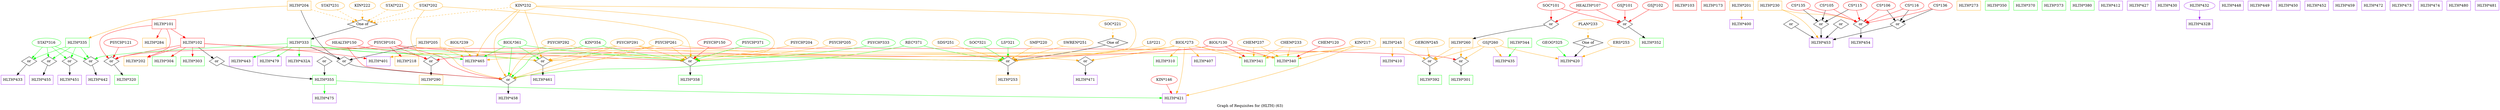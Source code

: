strict digraph "" {
	graph [bb="0,0,9111,419",
		label="Graph of Requisites for (HLTH) (63)",
		lheight=0.21,
		lp="4555.5,11.5",
		lwidth=3.56
	];
	node [label="\N"];
	"HLTH*101"	[color=red,
		height=0.5,
		pos="242,329",
		shape=box,
		width=1.2778];
	"HLTH*102"	[color=red,
		height=0.5,
		pos="279,257",
		shape=box,
		width=1.2778];
	"HLTH*101" -> "HLTH*102"	[color=red,
		pos="e,269.96,275.1 251.15,310.7 255.4,302.64 260.56,292.89 265.27,283.98"];
	"HLTH*202"	[color=orange,
		height=0.5,
		pos="139,185",
		shape=box,
		width=1.2778];
	"HLTH*101" -> "HLTH*202"	[color=red,
		pos="e,155.42,203.06 232.27,310.72 221.68,292.38 203.86,262.8 186,239 178.77,229.36 170.19,219.33 162.35,210.63"];
	"HLTH*284"	[color=orange,
		height=0.5,
		pos="389,257",
		shape=box,
		width=1.2778];
	"HLTH*101" -> "HLTH*284"	[color=red,
		pos="e,353.16,275.07 277.96,310.88 297.88,301.39 322.82,289.51 344.02,279.42"];
	or432	[height=0.5,
		label=or,
		pos="46,185",
		shape=diamond,
		width=0.81703];
	"HLTH*101" -> or432	[color=red,
		pos="e,39.345,199.03 195.83,322.67 141.26,315.31 55.402,300.03 36,275 21.397,256.16 27.866,227.98 35.409,208.39"];
	"HLTH*102" -> "HLTH*202"	[color=red,
		pos="e,173.38,203.19 244.75,238.88 225.94,229.47 202.42,217.71 182.33,207.67"];
	"HLTH*102" -> or432	[color=red,
		pos="e,61.676,193.67 232.67,245.56 192.77,236.06 133.89,220.82 84,203 79.789,201.5 75.393,199.73 71.149,197.91"];
	or431	[height=0.5,
		label=or,
		pos="5197,185",
		shape=diamond,
		width=0.81703];
	"HLTH*102" -> or431	[color=red,
		pos="e,5180,192.68 325.29,240.65 328.21,240 331.14,239.44 334,239 861.94,157.25 4614.1,284.75 5142,203 5151.5,201.53 5161.6,198.78 5170.5,\
195.91"];
	"HLTH*303"	[color=green,
		height=0.5,
		pos="359,185",
		shape=box,
		width=1.2778];
	"HLTH*102" -> "HLTH*303"	[color=red,
		pos="e,339.45,203.1 298.78,238.7 308.75,229.97 321.01,219.24 331.86,209.75"];
	"HLTH*304"	[color=green,
		height=0.5,
		pos="249,185",
		shape=box,
		width=1.2778];
	"HLTH*102" -> "HLTH*304"	[color=red,
		pos="e,256.33,203.1 271.58,238.7 268.21,230.81 264.13,221.3 260.38,212.55"];
	"orHLTH*3550"	[height=0.5,
		label=or,
		pos="452,185",
		shape=diamond,
		width=0.81703];
	"HLTH*102" -> "orHLTH*3550"	[pos="e,435.8,193.45 323.9,238.97 350.27,228.83 384.17,215.52 414,203 418.05,201.3 422.32,199.45 426.47,197.62"];
	"HLTH*401"	[color=purple,
		height=0.5,
		pos="1189,185",
		shape=box,
		width=1.2778];
	"HLTH*102" -> "HLTH*401"	[color=red,
		pos="e,1143,201.15 325,240.85 328.03,240.14 331.05,239.51 334,239 681.39,178.52 781.51,262.46 1133.1,202.86"];
	"HLTH*320"	[color=green,
		height=0.5,
		pos="46,113",
		shape=box,
		width=1.2778];
	or432 -> "HLTH*320"	[pos="e,46,131.1 46,166.7 46,158.98 46,149.71 46,141.11"];
	"HLTH*301"	[color=green,
		height=0.5,
		pos="5197,113",
		shape=box,
		width=1.2778];
	or431 -> "HLTH*301"	[pos="e,5197,131.1 5197,166.7 5197,158.98 5197,149.71 5197,141.11"];
	"HLTH*355"	[color=green,
		height=0.5,
		pos="638,113",
		shape=box,
		width=1.2778];
	"orHLTH*3550" -> "HLTH*355"	[pos="e,591.99,129.46 467.78,176.61 474.57,173.52 482.62,169.97 490,167 520.24,154.84 554.47,142.49 582.39,132.78"];
	"HLTH*421"	[color=purple,
		height=0.5,
		pos="4395,41",
		shape=box,
		width=1.2778];
	"HLTH*355" -> "HLTH*421"	[color=green,
		pos="e,4348.8,42.31 684.12,97.453 688.44,96.472 692.78,95.626 697,95 884.96,67.085 3888.3,45.471 4338.7,42.38"];
	"HLTH*475"	[color=purple,
		height=0.5,
		pos="638,41",
		shape=box,
		width=1.2778];
	"HLTH*355" -> "HLTH*475"	[color=green,
		pos="e,638,59.104 638,94.697 638,86.983 638,77.712 638,69.112"];
	"HLTH*103"	[color=red,
		height=0.5,
		pos="5957,401",
		shape=box,
		width=1.2778];
	"HLTH*173"	[color=red,
		height=0.5,
		pos="6067,401",
		shape=box,
		width=1.2778];
	"HLTH*201"	[color=orange,
		height=0.5,
		pos="6177,401",
		shape=box,
		width=1.2778];
	"HLTH*400"	[color=purple,
		height=0.5,
		pos="6177,329",
		shape=box,
		width=1.2778];
	"HLTH*201" -> "HLTH*400"	[color=orange,
		pos="e,6177,347.1 6177,382.7 6177,374.98 6177,365.71 6177,357.11"];
	"HLTH*204"	[color=orange,
		height=0.5,
		pos="897,401",
		shape=box,
		width=1.2778];
	of249	[height=0.5,
		label="One of",
		pos="1147,329",
		shape=diamond,
		width=1.6085];
	"HLTH*204" -> of249	[color=orange,
		pos="e,1117.2,337.76 943.18,385.6 946.16,384.71 949.12,383.84 952,383 1005.6,367.43 1067.9,350.74 1107.4,340.33",
		style=dashed];
	"HLTH*335"	[color=green,
		height=0.5,
		pos="2990,257",
		shape=box,
		width=1.2778];
	"HLTH*204" -> "HLTH*335"	[color=orange,
		pos="e,2943.9,267.95 922.9,382.88 957.17,361.33 1020.2,325.39 1080,311 1276.3,263.74 2696.1,295.22 2897,275 2909,273.79 2921.8,271.88 \
2933.9,269.76"];
	"orHLTH*4580"	[height=0.5,
		label=or,
		pos="866,185",
		shape=diamond,
		width=0.81703];
	"HLTH*204" -> "orHLTH*4580"	[pos="e,869.12,201.27 895.05,382.56 891.68,352.97 884.3,291.05 876,239 874.55,229.93 872.75,220.03 871.07,211.26"];
	"HLTH*333"	[color=green,
		height=0.5,
		pos="1079,257",
		shape=box,
		width=1.2778];
	of249 -> "HLTH*333"	[pos="e,1095.6,275.08 1134.2,314.83 1125.3,305.69 1113.2,293.25 1102.6,282.33"];
	or437	[height=0.5,
		label=or,
		pos="2897,185",
		shape=diamond,
		width=0.81703];
	"HLTH*335" -> or437	[color=green,
		pos="e,2909.5,195.38 2967,238.7 2952,227.36 2932.4,212.67 2917.8,201.68"];
	or436	[height=0.5,
		label=or,
		pos="2990,185",
		shape=diamond,
		width=0.81703];
	"HLTH*335" -> or436	[color=green,
		pos="e,2990,203.1 2990,238.7 2990,230.98 2990,221.71 2990,213.11"];
	or438	[height=0.5,
		label=or,
		pos="3083,185",
		shape=diamond,
		width=0.81703];
	"HLTH*335" -> or438	[color=green,
		pos="e,3070.5,195.38 3013,238.7 3028,227.36 3047.6,212.67 3062.2,201.68"];
	or440	[height=0.5,
		label=or,
		pos="3160,185",
		shape=diamond,
		width=0.81703];
	"HLTH*335" -> or440	[color=green,
		pos="e,3143.7,193.21 3032.9,238.98 3058.5,228.72 3091.7,215.31 3121,203 3125.3,201.18 3129.9,199.22 3134.4,197.29"];
	or441	[height=0.5,
		label=or,
		pos="1559,113",
		shape=diamond,
		width=0.81703];
	"orHLTH*4580" -> or441	[pos="e,1532.5,114.95 880.74,176 887.61,172.64 896.02,169.04 904,167 1022.5,136.64 1402.4,119.95 1522.3,115.33"];
	"HLTH*333" -> "orHLTH*4580"	[pos="e,881.71,193.58 1032.8,241.69 1029.8,240.78 1026.9,239.87 1024,239 970.73,222.78 956.19,222.41 904,203 899.81,201.44 895.42,199.64 \
891.18,197.81"];
	"HLTH*333" -> or437	[color=green,
		pos="e,2870.4,186.7 1125.3,240.73 1128.2,240.06 1131.1,239.48 1134,239 1178.1,231.66 2610.3,193.57 2860,186.97"];
	or442	[height=0.5,
		label=or,
		pos="1692,185",
		shape=diamond,
		width=0.81703];
	"HLTH*333" -> or442	[color=green,
		pos="e,1667.5,188.02 1125,241.02 1128.1,240.27 1131.1,239.59 1134,239 1185.2,228.76 1543.4,198.38 1657.3,188.88"];
	"HLTH*465"	[color=purple,
		height=0.5,
		pos="1409,185",
		shape=box,
		width=1.2778];
	"HLTH*333" -> "HLTH*465"	[color=green,
		pos="e,1362.9,200.75 1125.1,241.25 1128.1,240.45 1131.1,239.69 1134,239 1227.3,217.05 1255.7,225.11 1353,203.06"];
	or428	[height=0.5,
		label=or,
		pos="3506,185",
		shape=diamond,
		width=0.81703];
	"HLTH*333" -> or428	[color=green,
		pos="e,3480.9,187.71 1125.3,240.68 1128.2,240.03 1131.1,239.46 1134,239 1360.5,202.77 2968.8,211.32 3198,203 3296.8,199.41 3413.3,192.16 \
3470.5,188.39"];
	"HLTH*432A"	[color=purple,
		height=0.5,
		pos="964,185",
		shape=box,
		width=1.4028];
	"HLTH*333" -> "HLTH*432A"	[color=green,
		pos="e,992.24,203.19 1050.9,238.88 1035.8,229.72 1017.1,218.34 1000.9,208.48"];
	"HLTH*443"	[color=purple,
		height=0.5,
		pos="1079,185",
		shape=box,
		width=1.2778];
	"HLTH*333" -> "HLTH*443"	[color=green,
		pos="e,1079,203.1 1079,238.7 1079,230.98 1079,221.71 1079,213.11"];
	"HLTH*479"	[color=purple,
		height=0.5,
		pos="1299,185",
		shape=box,
		width=1.2778];
	"HLTH*333" -> "HLTH*479"	[color=green,
		pos="e,1252.9,200.65 1125.1,241.33 1159.4,230.41 1206.5,215.45 1242.9,203.83"];
	"HLTH*442"	[color=purple,
		height=0.5,
		pos="2872,113",
		shape=box,
		width=1.2778];
	or437 -> "HLTH*442"	[pos="e,2878.1,131.11 2891.9,169.83 2888.9,161.45 2885.1,150.54 2881.5,140.6"];
	"HLTH*433"	[color=purple,
		height=0.5,
		pos="2982,113",
		shape=box,
		width=1.2778];
	or436 -> "HLTH*433"	[pos="e,2984,131.12 2988.1,167.76 2987.2,159.87 2986.1,150.16 2985.1,141.18"];
	"HLTH*451"	[color=purple,
		height=0.5,
		pos="3092,113",
		shape=box,
		width=1.2778];
	or438 -> "HLTH*451"	[pos="e,3089.8,131.29 3085,168.12 3086.1,160.23 3087.3,150.48 3088.5,141.43"];
	"HLTH*455"	[color=purple,
		height=0.5,
		pos="3202,113",
		shape=box,
		width=1.2778];
	or440 -> "HLTH*455"	[pos="e,3191.7,131.14 3167.5,171.49 3172.8,162.7 3180,150.63 3186.5,139.82"];
	"HLTH*458"	[color=purple,
		height=0.5,
		pos="1559,41",
		shape=box,
		width=1.2778];
	or441 -> "HLTH*458"	[pos="e,1559,59.104 1559,94.697 1559,86.983 1559,77.712 1559,69.112"];
	"HLTH*205"	[color=orange,
		height=0.5,
		pos="969,257",
		shape=box,
		width=1.2778];
	"HLTH*205" -> "orHLTH*4580"	[pos="e,879.3,195.04 943.8,238.88 926.62,227.2 904.09,211.89 887.7,200.75"];
	"HLTH*205" -> or442	[color=orange,
		pos="e,1667.3,187.89 1015,240.97 1018,240.23 1021.1,239.56 1024,239 1039.7,235.99 1521.9,199 1657.1,188.66"];
	"HLTH*205" -> "HLTH*465"	[color=orange,
		pos="e,1363,200.93 1015,241.07 1018.1,240.31 1021.1,239.61 1024,239 1165.2,209.75 1207.6,231.88 1352.8,203"];
	"HLTH*461"	[color=purple,
		height=0.5,
		pos="1692,113",
		shape=box,
		width=1.2778];
	or442 -> "HLTH*461"	[pos="e,1692,131.1 1692,166.7 1692,158.98 1692,149.71 1692,141.11"];
	"HLTH*218"	[color=orange,
		height=0.5,
		pos="545,185",
		shape=box,
		width=1.2778];
	"PSYCH*101"	[color=red,
		height=0.5,
		pos="638,257",
		width=1.8234];
	"PSYCH*101" -> or432	[color=red,
		pos="e,60.751,193.95 576.3,250.64 436.84,238.44 107.52,209.21 84,203 79.394,201.78 74.642,200.07 70.123,198.19"];
	"PSYCH*101" -> or441	[color=red,
		pos="e,1531.8,114.45 649.79,239.29 666.71,215.85 697.64,175.17 714,167 786.87,130.59 1367.2,117.5 1521.4,114.64"];
	"PSYCH*101" -> "HLTH*218"	[color=red,
		pos="e,567.75,203.12 616.43,239.76 604.34,230.67 589.07,219.17 575.75,209.14"];
	or430	[height=0.5,
		label=or,
		pos="752,185",
		shape=diamond,
		width=0.81703];
	"PSYCH*101" -> or430	[color=red,
		pos="e,737.95,194.63 663.58,240.29 683.33,228.17 710.39,211.55 729.35,199.91"];
	or434	[height=0.5,
		label=or,
		pos="2187,185",
		shape=diamond,
		width=0.81703];
	"PSYCH*101" -> or434	[color=red,
		pos="e,2160.7,186.99 683.94,244.02 693.17,242.02 702.85,240.2 712,239 1160.9,180.05 1277.6,219.41 1730,203 1886.5,197.32 2073.1,190.3 \
2150.5,187.38"];
	"HLTH*290"	[color=orange,
		height=0.5,
		pos="752,113",
		shape=box,
		width=1.2778];
	or430 -> "HLTH*290"	[pos="e,752,131.1 752,166.7 752,158.98 752,149.71 752,141.11"];
	"HLTH*358"	[color=green,
		height=0.5,
		pos="2187,113",
		shape=box,
		width=1.2778];
	or434 -> "HLTH*358"	[pos="e,2187,131.1 2187,166.7 2187,158.98 2187,149.71 2187,141.11"];
	"HLTH*230"	[color=orange,
		height=0.5,
		pos="6287,401",
		shape=box,
		width=1.2778];
	"HLTH*453"	[color=purple,
		height=0.5,
		pos="6485,257",
		shape=box,
		width=1.2778];
	"HLTH*230" -> "HLTH*453"	[color=orange,
		pos="e,6474,275.12 6333.1,385.63 6357.1,376.79 6386.2,363.89 6409,347 6432.8,329.4 6454.1,303 6468.1,283.53"];
	or439	[height=0.5,
		label=or,
		pos="6639,329",
		shape=diamond,
		width=0.81703];
	"HLTH*230" -> or439	[color=orange,
		pos="e,6623.8,337.78 6333.1,385.17 6336.1,384.38 6339.1,383.65 6342,383 6455,357.82 6488.6,378.42 6600,347 6604.8,345.64 6609.8,343.82 \
6614.5,341.86"];
	"HLTH*454"	[color=purple,
		height=0.5,
		pos="6639,257",
		shape=box,
		width=1.2778];
	or439 -> "HLTH*454"	[pos="e,6639,275.1 6639,310.7 6639,302.98 6639,293.71 6639,285.11"];
	"HLTH*245"	[color=orange,
		height=0.5,
		pos="5087,257",
		shape=box,
		width=1.2778];
	"HLTH*245" -> "HLTH*401"	[color=orange,
		pos="e,1235.3,201.34 5040.7,240.66 5037.8,240.01 5034.9,239.45 5032,239 4619.3,174.66 1704.5,266.42 1245.4,202.82"];
	or435	[height=0.5,
		label=or,
		pos="5318,185",
		shape=diamond,
		width=0.81703];
	"HLTH*245" -> or435	[color=orange,
		pos="e,5299.2,191.6 5133.2,241.69 5136.2,240.78 5139.1,239.87 5142,239 5193.9,223.18 5254.4,205.01 5289.3,194.58"];
	"HLTH*410"	[color=purple,
		height=0.5,
		pos="5087,185",
		shape=box,
		width=1.2778];
	"HLTH*245" -> "HLTH*410"	[color=orange,
		pos="e,5087,203.1 5087,238.7 5087,230.98 5087,221.71 5087,213.11"];
	"HLTH*392"	[color=green,
		height=0.5,
		pos="5318,113",
		shape=box,
		width=1.2778];
	or435 -> "HLTH*392"	[pos="e,5318,131.1 5318,166.7 5318,158.98 5318,149.71 5318,141.11"];
	"HLTH*253"	[color=orange,
		height=0.5,
		pos="3506,113",
		shape=box,
		width=1.2778];
	or428 -> "HLTH*253"	[pos="e,3506,131.1 3506,166.7 3506,158.98 3506,149.71 3506,141.11"];
	of248	[height=0.5,
		label="One of",
		pos="4150,257",
		shape=diamond,
		width=1.6085];
	of248 -> or428	[pos="e,3532.4,186.91 4122,247.71 4110.3,244.55 4096.6,241.18 4084,239 3881.3,203.83 3634.3,191.05 3542.6,187.31"];
	"SOC*221"	[color=orange,
		height=0.5,
		pos="4150,329",
		width=1.4804];
	"SOC*221" -> of248	[color=orange,
		pos="e,4150,275.1 4150,310.7 4150,302.98 4150,293.71 4150,285.11",
		style=dashed];
	"LS*221"	[color=orange,
		height=0.5,
		pos="3391,257",
		width=1.2457];
	"LS*221" -> or428	[color=orange,
		pos="e,3491.9,194.59 3414.5,241.67 3434.6,229.44 3463.3,211.98 3483.2,199.89"];
	"SDS*251"	[color=orange,
		height=0.5,
		pos="3506,257",
		width=1.4624];
	"SDS*251" -> or428	[color=orange,
		pos="e,3506,203.1 3506,238.7 3506,230.98 3506,221.71 3506,213.11"];
	"KIN*232"	[color=orange,
		height=0.5,
		pos="1524,401",
		width=1.4082];
	"KIN*232" -> of249	[color=orange,
		pos="e,1185.5,335.21 1486.1,388.96 1478.2,386.83 1469.8,384.73 1462,383 1368.4,362.34 1257.6,345.42 1195.5,336.6",
		style=dashed];
	"KIN*232" -> or441	[color=orange,
		pos="e,1549.5,125.2 1495.8,385.81 1460.7,366.31 1402.2,327.59 1378,275 1371.3,260.47 1369.1,252.32 1378,239 1401,204.5 1429.2,225.52 \
1464,203 1494.9,183.01 1524.9,152.46 1542.7,132.87"];
	"KIN*232" -> or442	[color=orange,
		pos="e,1666.6,187.5 1521.1,382.75 1516.6,350.64 1512,281.15 1546,239 1572.9,205.63 1622.8,193.27 1656.6,188.69"];
	"KIN*232" -> "HLTH*465"	[color=orange,
		pos="e,1365.8,203.09 1492.7,386.68 1437.8,362.57 1327.7,310.85 1307,275 1299,261.15 1298.7,252.68 1307,239 1313,229.08 1334.7,217.22 \
1356.5,207.24"];
	"KIN*232" -> or434	[color=orange,
		pos="e,2204.4,192.62 1574.6,399.51 1726.4,396.85 2173.2,380.1 2262,275 2272.3,262.78 2269.4,253.21 2262,239 2251.9,219.41 2230.8,205.51 \
2213.5,196.88"];
	"KIN*232" -> or428	[color=orange,
		pos="e,3483.9,189.62 1574.6,398.47 1847.3,389.95 3137.3,346.12 3299,275 3320.3,265.63 3316.9,250.78 3337,239 3380.7,213.31 3438.3,198.72 \
3473.7,191.6"];
	"PSYCH*291"	[color=orange,
		height=0.5,
		pos="1889,257",
		width=1.8234];
	"PSYCH*291" -> or441	[color=orange,
		pos="e,1579.2,118.8 1864.5,240.14 1834,220.88 1779.7,188.34 1730,167 1682.2,146.5 1623.9,130.17 1589.2,121.31"];
	"PSYCH*291" -> or442	[color=orange,
		pos="e,1709.7,192.29 1850.5,242.34 1812,228.64 1753.6,207.88 1719.5,195.76"];
	"PSYCH*291" -> or434	[color=orange,
		pos="e,2166.9,190.73 1937.2,244.68 1999.3,230.09 2105.4,205.17 2157,193.04"];
	"PSYCH*291" -> or428	[color=orange,
		pos="e,3480.9,187.61 1934.9,243.98 1944.2,241.98 1953.8,240.17 1963,239 2235.3,204.09 2923.7,214.57 3198,203 3296.8,198.84 3413.3,191.84 \
3470.5,188.26"];
	"REC*371"	[color=green,
		height=0.5,
		pos="3237,257",
		width=1.4804];
	"REC*371" -> or441	[color=green,
		pos="e,1578.4,119.31 3234.9,238.76 3231.4,217.78 3222.1,183.15 3198,167 3125.9,118.71 1723.1,141.28 1637,131 1620.7,129.06 1602.8,125.28 \
1588.3,121.78"];
	"REC*371" -> or428	[color=green,
		pos="e,3486.5,191.08 3277.9,245.37 3332.6,231.12 3428.5,206.16 3476.7,193.63"];
	"SOC*321"	[color=green,
		height=0.5,
		pos="3630,257",
		width=1.4804];
	"SOC*321" -> or428	[color=green,
		pos="e,3520.6,194.26 3603.7,241.15 3581.8,228.77 3550.8,211.26 3529.6,199.32"];
	"LS*321"	[color=green,
		height=0.5,
		pos="3746,257",
		width=1.2457];
	"LS*321" -> or428	[color=green,
		pos="e,3525.3,191.32 3712.1,245.16 3705.4,243.08 3698.5,240.95 3692,239 3636.8,222.46 3572.1,204.28 3535.3,194.09"];
	"SMF*220"	[color=orange,
		height=0.5,
		pos="3863,257",
		width=1.5165];
	"SMF*220" -> or428	[color=orange,
		pos="e,3528.3,189.35 3823.1,244.69 3815.5,242.68 3807.5,240.69 3800,239 3705.6,217.79 3592.6,199.35 3538.3,190.9"];
	"SWREN*251"	[color=orange,
		height=0.5,
		pos="4005,257",
		width=1.9318];
	"SWREN*251" -> or428	[color=orange,
		pos="e,3530.3,188.29 3954.8,244.36 3945.6,242.43 3936,240.55 3927,239 3784.4,214.53 3612.8,196.41 3540.6,189.3"];
	"HLTH*260"	[color=orange,
		height=0.5,
		pos="5197,257",
		shape=box,
		width=1.2778];
	"HLTH*260" -> or431	[color=orange,
		pos="e,5197,203.1 5197,238.7 5197,230.98 5197,221.71 5197,213.11"];
	"HLTH*260" -> or435	[color=orange,
		pos="e,5303.7,194.28 5226.6,238.88 5247.6,226.7 5275.5,210.58 5294.9,199.36"];
	or429	[height=0.5,
		label=or,
		pos="5460,329",
		shape=diamond,
		width=0.81703];
	or429 -> "HLTH*260"	[pos="e,5243.2,272.45 5439.8,323.22 5404.2,314.69 5327.5,296 5253.2,275.26"];
	"HEALTH*107"	[color=red,
		height=0.5,
		pos="5460,401",
		width=2.022];
	"HEALTH*107" -> or429	[color=red,
		pos="e,5460,347.1 5460,382.7 5460,374.98 5460,365.71 5460,357.11"];
	or433	[height=0.5,
		label=or,
		pos="5725,329",
		shape=diamond,
		width=0.81703];
	"HEALTH*107" -> or433	[color=red,
		pos="e,5705.7,335.14 5507.9,387.39 5548.7,376.67 5608.7,360.85 5661,347 5672.4,343.99 5684.9,340.67 5695.8,337.77"];
	"HLTH*352"	[color=green,
		height=0.5,
		pos="6090,257",
		shape=box,
		width=1.2778];
	or433 -> "HLTH*352"	[pos="e,6043.9,272.73 5748.2,325.09 5798.5,318.55 5921.8,301.33 6034.1,275.05"];
	"SOC*101"	[color=red,
		height=0.5,
		pos="5604,401",
		width=1.4804];
	"SOC*101" -> or429	[color=red,
		pos="e,5475.7,337.65 5574.9,385.83 5548.5,373 5509.9,354.28 5484.9,342.12"];
	"SOC*101" -> or433	[color=red,
		pos="e,5710.7,338.26 5629.7,385.15 5651.1,372.77 5681.3,355.26 5702,343.32"];
	"HLTH*273"	[color=orange,
		height=0.5,
		pos="7057,401",
		shape=box,
		width=1.2778];
	"HEALTH*150"	[color=red,
		height=0.5,
		pos="794,257",
		width=2.022];
	"HEALTH*150" -> or441	[color=red,
		pos="e,1531.5,114.27 795.25,238.66 797.75,217.91 805.3,183.87 828,167 883.93,125.44 1379.3,116.2 1521.2,114.4"];
	"HEALTH*150" -> or430	[color=red,
		pos="e,759.57,198.62 783.83,239.05 778.11,229.51 770.9,217.51 764.8,207.33"];
	"BIOL*130"	[color=red,
		height=0.5,
		pos="4412,257",
		width=1.5526];
	"BIOL*130" -> or430	[color=red,
		pos="e,771.18,191.46 4372.8,244.09 4364.4,242 4355.4,240.13 4347,239 3959.4,187.14 1216.4,247.92 828,203 812.37,201.19 795.25,197.52 \
781.23,194.04"];
	"HLTH*340"	[color=green,
		height=0.5,
		pos="4677,185",
		shape=box,
		width=1.2778];
	"BIOL*130" -> "HLTH*340"	[color=red,
		pos="e,4630.6,198.24 4453.7,244.99 4498.8,233.07 4570.9,214.02 4620.9,200.81"];
	"HLTH*341"	[color=green,
		height=0.5,
		pos="4550,185",
		shape=box,
		width=1.2778];
	"BIOL*130" -> "HLTH*341"	[color=red,
		pos="e,4516.3,203.08 4440.6,241.5 4459.9,231.72 4485.6,218.65 4507.3,207.65"];
	"GSJ*260"	[color=orange,
		height=0.5,
		pos="5467,257",
		width=1.3902];
	"GSJ*260" -> or431	[color=orange,
		pos="e,5217.1,190.81 5429.6,245.01 5422.4,242.97 5415,240.89 5408,239 5343.8,221.68 5268,203.1 5227,193.2"];
	"GSJ*260" -> or435	[color=orange,
		pos="e,5333.7,193.39 5437.9,242.34 5410.3,229.35 5369.2,210.04 5343,197.73"];
	"HLTH*420"	[color=purple,
		height=0.5,
		pos="5657,185",
		shape=box,
		width=1.2778];
	"GSJ*260" -> "HLTH*420"	[color=orange,
		pos="e,5610.8,203.01 5501,243.49 5528.9,233.21 5568.9,218.46 5601.4,206.47"];
	"HLTH*435"	[color=purple,
		height=0.5,
		pos="5905,185",
		shape=box,
		width=1.2778];
	"GSJ*260" -> "HLTH*435"	[color=orange,
		pos="e,5858.8,190.33 5503.6,244.58 5511,242.53 5518.7,240.55 5526,239 5639.4,214.86 5774.4,199 5848.8,191.35"];
	"HLTH*310"	[color=green,
		height=0.5,
		pos="4282,185",
		shape=box,
		width=1.2778];
	"BIOL*273"	[color=orange,
		height=0.5,
		pos="4282,257",
		width=1.5526];
	"BIOL*273" -> or442	[color=orange,
		pos="e,1718,187.15 4242.8,244.14 4234.3,242.04 4225.4,240.16 4217,239 3989.3,207.7 2378.7,209.27 2149,203 1992.3,198.72 1805.4,190.93 \
1728.2,187.59"];
	"BIOL*273" -> "HLTH*465"	[color=orange,
		pos="e,1455,189.95 4242.8,244.11 4234.3,242.02 4225.4,240.15 4217,239 3934.8,200.69 1938.6,214.86 1654,203 1589.2,200.3 1514.8,194.8 \
1465.2,190.79"];
	"BIOL*273" -> "HLTH*340"	[color=orange,
		pos="e,4630.7,197.61 4322.7,244.56 4330.7,242.54 4339.1,240.58 4347,239 4460.5,216.31 4491.2,224.33 4605,203 4610.1,202.05 4615.3,200.98 \
4620.6,199.85"];
	"BIOL*273" -> "HLTH*341"	[color=orange,
		pos="e,4503.6,198.1 4324,245.02 4331.6,243.02 4339.6,240.95 4347,239 4396.6,226.03 4453.1,211.28 4493.9,200.64"];
	"BIOL*273" -> "HLTH*310"	[color=orange,
		pos="e,4282,203.1 4282,238.7 4282,230.98 4282,221.71 4282,213.11"];
	"HLTH*407"	[color=purple,
		height=0.5,
		pos="4172,185",
		shape=box,
		width=1.2778];
	"BIOL*273" -> "HLTH*407"	[color=orange,
		pos="e,4198.8,203.04 4257.9,240.64 4243.1,231.27 4224,219.12 4207.6,208.65"];
	"BIOL*273" -> "HLTH*421"	[color=orange,
		pos="e,4388.4,59.149 4302.6,240.21 4314.1,230.53 4327.8,217.28 4337,203 4364.5,160.19 4357.6,142.81 4375,95 4378.1,86.366 4381.7,76.975 \
4384.9,68.528"];
	or443	[height=0.5,
		label=or,
		pos="3847,185",
		shape=diamond,
		width=0.81703];
	"BIOL*273" -> or443	[color=orange,
		pos="e,3871,188.48 4241.2,244.59 4233.2,242.56 4224.9,240.59 4217,239 4094.4,214.27 3946.6,196.73 3881.1,189.58"];
	"HLTH*471"	[color=purple,
		height=0.5,
		pos="3847,113",
		shape=box,
		width=1.2778];
	or443 -> "HLTH*471"	[pos="e,3847,131.1 3847,166.7 3847,158.98 3847,149.71 3847,141.11"];
	"PSYCH*121"	[color=red,
		height=0.5,
		pos="111,257",
		width=1.8234];
	"PSYCH*121" -> or432	[color=red,
		pos="e,56.23,197.02 95.596,239.41 85.808,228.87 73.128,215.21 63.04,204.35"];
	"KIN*222"	[color=orange,
		height=0.5,
		pos="1272,401",
		width=1.4082];
	"KIN*222" -> of249	[color=orange,
		pos="e,1166.7,341.04 1246.1,385.5 1225.5,373.98 1196.8,357.91 1175.6,346.02",
		style=dashed];
	"STAT*202"	[color=orange,
		height=0.5,
		pos="1397,401",
		width=1.5526];
	"STAT*202" -> of249	[color=orange,
		pos="e,1176,338.12 1356.3,388.6 1309.1,375.39 1231.9,353.78 1185.7,340.82",
		style=dashed];
	"STAT*202" -> or441	[color=orange,
		pos="e,1549.5,125.2 1388.2,382.79 1373.5,351.35 1348.2,283.75 1378,239 1401,204.5 1429.2,225.52 1464,203 1494.9,183.01 1524.9,152.46 \
1542.7,132.87"];
	"STAT*202" -> or434	[color=orange,
		pos="e,2214.9,185.9 1437.5,388.52 1446.2,386.4 1455.4,384.41 1464,383 1621.6,357.27 2788.4,392.07 2897,275 2907.9,263.27 2907.9,250.73 \
2897,239 2851.1,189.5 2366.1,185.89 2225.2,185.89"];
	"STAT*221"	[color=orange,
		height=0.5,
		pos="1017,401",
		width=1.5526];
	"STAT*221" -> of249	[color=orange,
		pos="e,1126.7,340.93 1044.6,385.15 1066.1,373.57 1095.9,357.51 1117.8,345.7",
		style=dashed];
	"STAT*231"	[color=orange,
		height=0.5,
		pos="1147,401",
		width=1.5526];
	"STAT*231" -> of249	[color=orange,
		pos="e,1147,347.1 1147,382.7 1147,374.98 1147,365.71 1147,357.11",
		style=dashed];
	"CHEM*120"	[color=red,
		height=0.5,
		pos="4840,257",
		width=1.7693];
	"CHEM*120" -> "HLTH*340"	[color=red,
		pos="e,4716.7,203.03 4806.6,241.67 4783.4,231.69 4752,218.23 4726,207.04"];
	"KIN*217"	[color=orange,
		height=0.5,
		pos="4972,257",
		width=1.4082];
	"KIN*217" -> "HLTH*340"	[color=orange,
		pos="e,4723.3,195.55 4934.3,244.78 4927.3,242.78 4919.9,240.77 4913,239 4851.9,223.34 4781.2,207.8 4733.2,197.63"];
	"KIN*217" -> "HLTH*341"	[color=orange,
		pos="e,4596.3,197.72 4935.4,244.49 4928,242.44 4920.3,240.5 4913,239 4785.3,212.88 4750.3,226.01 4622,203 4616.9,202.09 4611.7,201.04 \
4606.4,199.93"];
	"KIN*217" -> "HLTH*421"	[color=orange,
		pos="e,4440.9,59.03 4938.1,243.41 4842.2,207.86 4568.7,106.42 4450.5,62.587"];
	"CHEM*233"	[color=orange,
		height=0.5,
		pos="4695,257",
		width=1.7693];
	"CHEM*233" -> "HLTH*340"	[color=orange,
		pos="e,4681.4,203.1 4690.6,238.7 4688.5,230.9 4686.1,221.51 4683.9,212.83"];
	"CHEM*233" -> "HLTH*341"	[color=orange,
		pos="e,4585.3,203.04 4664.2,241.15 4643.9,231.35 4617,218.34 4594.4,207.42"];
	"CHEM*237"	[color=orange,
		height=0.5,
		pos="4550,257",
		width=1.7693];
	"CHEM*237" -> "HLTH*340"	[color=orange,
		pos="e,4646.1,203.04 4577.9,240.64 4595.3,231.05 4617.9,218.55 4637.2,207.93"];
	"CHEM*237" -> "HLTH*341"	[color=orange,
		pos="e,4550,203.1 4550,238.7 4550,230.98 4550,221.71 4550,213.11"];
	"HLTH*344"	[color=green,
		height=0.5,
		pos="5980,257",
		shape=box,
		width=1.2778];
	"HLTH*344" -> "HLTH*435"	[color=green,
		pos="e,5923.3,203.1 5961.5,238.7 5952.2,230.05 5940.8,219.45 5930.7,210.03"];
	"HLTH*350"	[color=green,
		height=0.5,
		pos="7167,401",
		shape=box,
		width=1.2778];
	"GSJ*101"	[color=red,
		height=0.5,
		pos="5725,401",
		width=1.3902];
	"GSJ*101" -> or433	[color=red,
		pos="e,5725,347.1 5725,382.7 5725,374.98 5725,365.71 5725,357.11"];
	"GSJ*102"	[color=red,
		height=0.5,
		pos="5843,401",
		width=1.3902];
	"GSJ*102" -> or433	[color=red,
		pos="e,5739.3,338.5 5818.3,385.33 5797.6,373.07 5768.4,355.74 5748.2,343.75"];
	"orHLTH*3551"	[height=0.5,
		label=or,
		pos="638,185",
		shape=diamond,
		width=0.81703];
	"orHLTH*3551" -> "HLTH*355"	[pos="e,638,131.1 638,166.7 638,158.98 638,149.71 638,141.11"];
	"BIOL*361"	[color=green,
		height=0.5,
		pos="1443,257",
		width=1.5526];
	"BIOL*361" -> or441	[color=green,
		pos="e,1558.3,130.77 1479.1,243.12 1498.3,234.53 1520.8,221.41 1535,203 1548.8,185.1 1554.7,159.9 1557.2,140.88"];
	"BIOL*361" -> or442	[color=green,
		pos="e,1672.8,191.38 1483.6,244.6 1534,230.43 1618.7,206.61 1663,194.15"];
	"BIOL*361" -> "HLTH*465"	[color=green,
		pos="e,1417.4,203.28 1434.8,239.05 1430.9,231.09 1426.2,221.41 1421.9,212.51"];
	"BIOL*361" -> or434	[color=green,
		pos="e,2161.3,187.38 1490.3,247.36 1507.8,244.4 1527.7,241.26 1546,239 1775.7,210.6 2053.5,193.45 2151.1,187.95"];
	"KIN*354"	[color=green,
		height=0.5,
		pos="1606,257",
		width=1.4082];
	"KIN*354" -> or441	[color=green,
		pos="e,1563.7,128.2 1600.3,238.87 1592,213.64 1576.3,166.4 1566.9,137.81"];
	"KIN*354" -> or434	[color=green,
		pos="e,2160.7,187 1642.6,244.36 1649.9,242.33 1657.7,240.42 1665,239 1845.1,204.2 2064.9,191.35 2150.5,187.46"];
	"PSYCH*292"	[color=orange,
		height=0.5,
		pos="1740,257",
		width=1.8234];
	"PSYCH*292" -> or441	[color=orange,
		pos="e,1569.2,124.88 1712,240.64 1694.7,230.71 1672.4,217.06 1654,203 1624.9,180.79 1594.6,151.08 1576.3,132.24"];
	"PSYCH*292" -> or434	[color=orange,
		pos="e,2163.3,188.66 1787.6,244.43 1796.4,242.49 1805.4,240.59 1814,239 1938.3,215.94 2087.5,197.49 2153.1,189.84"];
	"PSYCH*261"	[color=orange,
		height=0.5,
		pos="2038,257",
		width=1.8234];
	"PSYCH*261" -> or441	[color=orange,
		pos="e,1579.2,118.59 2001.2,242.04 1951.5,223.47 1859.8,190.28 1780,167 1744.2,156.56 1640.8,132.65 1589.2,120.85"];
	"PSYCH*261" -> or442	[color=orange,
		pos="e,1713.6,189.95 1989.9,244.7 1981.3,242.75 1972.4,240.78 1964,239 1877.2,220.58 1774.3,201.2 1723.6,191.8"];
	"PSYCH*261" -> or434	[color=orange,
		pos="e,2171,193.5 2069.6,241.15 2097,228.26 2136.3,209.82 2161.7,197.88"];
	"PSYCH*261" -> or443	[color=orange,
		pos="e,3821.9,187.67 2083.5,244.03 2092.9,242 2102.7,240.17 2112,239 2427.8,199.16 3225.9,215.92 3544,203 3640.9,199.06 3755.2,191.99 \
3811.7,188.34"];
	"PSYCH*204"	[color=orange,
		height=0.5,
		pos="2524,257",
		width=1.8234];
	"PSYCH*204" -> or434	[color=orange,
		pos="e,2208.2,190.07 2475.9,244.75 2467.3,242.79 2458.4,240.81 2450,239 2366.4,220.98 2267.5,201.56 2218.2,192.01"];
	"PSYCH*205"	[color=orange,
		height=0.5,
		pos="2375,257",
		width=1.8234];
	"PSYCH*205" -> or434	[color=orange,
		pos="e,2204.7,192.58 2337.4,242 2301.1,228.47 2246.8,208.28 2214.4,196.2"];
	"PSYCH*333"	[color=green,
		height=0.5,
		pos="2673,257",
		width=1.8234];
	"PSYCH*333" -> or434	[color=green,
		pos="e,2211.3,188.28 2625.8,244.42 2616.9,242.46 2607.7,240.55 2599,239 2459.9,214.14 2292.4,196.28 2221.4,189.28"];
	"PSYCH*150"	[color=red,
		height=0.5,
		pos="2822,257",
		width=1.8234];
	"PSYCH*150" -> or434	[color=red,
		pos="e,2212.9,187.23 2775.2,244.27 2766.2,242.3 2756.8,240.43 2748,239 2551.2,207.25 2312.4,192.47 2223,187.76"];
	"PSYCH*371"	[color=green,
		height=0.5,
		pos="2187,257",
		width=1.8234];
	"PSYCH*371" -> or434	[color=green,
		pos="e,2187,203.1 2187,238.7 2187,230.98 2187,221.71 2187,213.11"];
	"HLTH*370"	[color=green,
		height=0.5,
		pos="7277,401",
		shape=box,
		width=1.2778];
	"HLTH*373"	[color=green,
		height=0.5,
		pos="7387,401",
		shape=box,
		width=1.2778];
	"HLTH*380"	[color=green,
		height=0.5,
		pos="7497,401",
		shape=box,
		width=1.2778];
	"GERON*245"	[color=orange,
		height=0.5,
		pos="5330,257",
		width=1.9137];
	"GERON*245" -> or435	[color=orange,
		pos="e,5320.7,201.67 5327,238.7 5325.6,230.55 5323.9,220.66 5322.4,211.67"];
	"HLTH*412"	[color=purple,
		height=0.5,
		pos="7607,401",
		shape=box,
		width=1.2778];
	of250	[height=0.5,
		label="One of",
		pos="5593,257",
		shape=diamond,
		width=1.6085];
	of250 -> "HLTH*420"	[pos="e,5641.3,203.18 5605.3,242.5 5613.6,233.49 5624.7,221.36 5634.5,210.66"];
	"PLAN*233"	[color=orange,
		height=0.5,
		pos="5593,329",
		width=1.6429];
	"PLAN*233" -> of250	[color=orange,
		pos="e,5593,275.1 5593,310.7 5593,302.98 5593,293.71 5593,285.11",
		style=dashed];
	"ERS*253"	[color=orange,
		height=0.5,
		pos="5722,257",
		width=1.4624];
	"ERS*253" -> "HLTH*420"	[color=orange,
		pos="e,5673.2,203.45 5706.6,239.41 5698.7,230.95 5689,220.47 5680.3,211.05"];
	"GEOG*325"	[color=green,
		height=0.5,
		pos="5854,257",
		width=1.7151];
	"GEOG*325" -> "HLTH*420"	[color=green,
		pos="e,5703,202.36 5816.5,242.67 5787.1,232.23 5745.8,217.56 5712.6,205.77"];
	"KIN*146"	[color=red,
		height=0.5,
		pos="4435,113",
		width=1.4082];
	"KIN*146" -> "HLTH*421"	[color=red,
		pos="e,4404.9,59.275 4425.3,95.055 4420.7,87.007 4415.1,77.205 4410,68.226"];
	"HLTH*427"	[color=purple,
		height=0.5,
		pos="7717,401",
		shape=box,
		width=1.2778];
	"HLTH*430"	[color=purple,
		height=0.5,
		pos="7827,401",
		shape=box,
		width=1.2778];
	"HLTH*432B"	[color=purple,
		height=0.5,
		pos="7951,329",
		shape=box,
		width=1.4167];
	"HLTH*432"	[color=purple,
		height=0.5,
		pos="7951,401",
		width=1.661];
	"HLTH*432" -> "HLTH*432B"	[color=purple,
		pos="e,7951,347.1 7951,382.7 7951,374.98 7951,365.71 7951,357.11"];
	"STAT*316"	[color=green,
		height=0.5,
		pos="3110,257",
		width=1.5526];
	"STAT*316" -> or437	[color=green,
		pos="e,2915.3,192 3072.4,243.65 3030.3,229.8 2962.9,207.66 2925.1,195.23"];
	"STAT*316" -> or436	[color=green,
		pos="e,3004.4,194.41 3084.3,240.98 3063.1,228.65 3033.4,211.34 3013.1,199.46"];
	"STAT*316" -> or438	[color=green,
		pos="e,3088.4,199.97 3103.5,239.05 3100,230.17 3095.8,219.14 3092,209.44"];
	"STAT*316" -> or440	[color=green,
		pos="e,3151.3,198.18 3122.1,239.05 3129.1,229.29 3137.9,216.95 3145.3,206.62"];
	"HLTH*448"	[color=purple,
		height=0.5,
		pos="8075,401",
		shape=box,
		width=1.2778];
	"HLTH*449"	[color=purple,
		height=0.5,
		pos="8185,401",
		shape=box,
		width=1.2778];
	"HLTH*450"	[color=purple,
		height=0.5,
		pos="8295,401",
		shape=box,
		width=1.2778];
	"HLTH*452"	[color=purple,
		height=0.5,
		pos="8405,401",
		shape=box,
		width=1.2778];
	"orHLTH*4530"	[height=0.5,
		label=or,
		pos="6485,329",
		shape=diamond,
		width=0.81703];
	"orHLTH*4530" -> "HLTH*453"	[pos="e,6485,275.1 6485,310.7 6485,302.98 6485,293.71 6485,285.11"];
	"orHLTH*4531"	[height=0.5,
		label=or,
		pos="6562,329",
		shape=diamond,
		width=0.81703];
	"orHLTH*4531" -> "HLTH*453"	[pos="e,6503.9,275.16 6550.6,317.67 6540.4,308.32 6524.8,294.2 6511.4,282.04"];
	"orHLTH*4532"	[height=0.5,
		label=or,
		pos="6788,329",
		shape=diamond,
		width=0.81703];
	"orHLTH*4532" -> "HLTH*453"	[pos="e,6531.2,268.67 6767.6,323.3 6721.9,312.72 6609.4,286.75 6541,270.93"];
	"orHLTH*4533"	[height=0.5,
		label=or,
		pos="6371,329",
		shape=diamond,
		width=0.81703];
	"orHLTH*4533" -> "HLTH*453"	[pos="e,6456.9,275.24 6385,319.42 6400.7,309.79 6426.7,293.79 6448.3,280.53"];
	"CS*105"	[color=red,
		height=0.5,
		pos="6507,401",
		width=1.2818];
	"CS*105" -> or439	[color=red,
		pos="e,6624.1,337.88 6533.4,386 6557.2,373.36 6592,354.93 6615,342.71"];
	"CS*105" -> "orHLTH*4530"	[pos="e,6489.5,344.42 6501.7,383.05 6498.9,374.38 6495.6,363.66 6492.6,354.14"];
	"CS*115"	[color=red,
		height=0.5,
		pos="6617,401",
		width=1.2818];
	"CS*115" -> or439	[color=red,
		pos="e,6634.5,344.42 6622.3,383.05 6625.1,374.38 6628.4,363.66 6631.4,354.14"];
	"CS*115" -> "orHLTH*4530"	[pos="e,6499.9,337.88 6590.6,386 6566.8,373.36 6532,354.93 6509,342.71"];
	"CS*135"	[color=red,
		height=0.5,
		pos="6397,401",
		width=1.2818];
	"CS*135" -> or439	[color=red,
		pos="e,6623.3,337.58 6431.5,388.98 6438.3,386.91 6445.4,384.83 6452,383 6517.3,365 6535.8,368.61 6600,347 6604.5,345.47 6609.3,343.63 \
6613.8,341.73"];
	"CS*135" -> "orHLTH*4530"	[pos="e,6472.8,339.67 6416.5,384.46 6430.9,373.02 6450.4,357.5 6464.9,345.95"];
	"CS*106"	[color=red,
		height=0.5,
		pos="6727,401",
		width=1.2818];
	"CS*106" -> or439	[color=red,
		pos="e,6651.2,339.67 6707.5,384.46 6693.1,373.02 6673.6,357.5 6659.1,345.95"];
	"CS*106" -> "orHLTH*4532"	[pos="e,6778.3,341.13 6741.1,383.76 6750.2,373.34 6762.1,359.75 6771.6,348.85"];
	"CS*116"	[color=red,
		height=0.5,
		pos="6837,401",
		width=1.2818];
	"CS*116" -> or439	[color=red,
		pos="e,6656.6,336.21 6803.9,388.28 6765.3,374.65 6702.3,352.38 6666.4,339.68"];
	"CS*116" -> "orHLTH*4532"	[pos="e,6796.6,342.31 6825.4,383.41 6818.5,373.56 6809.7,360.98 6802.4,350.51"];
	"CS*136"	[color=red,
		height=0.5,
		pos="6947,401",
		width=1.2818];
	"CS*136" -> or439	[color=red,
		pos="e,6660.8,333.86 6912.8,388.89 6906,386.82 6898.8,384.75 6892,383 6813.2,362.62 6719.1,344.53 6670.9,335.7"];
	"CS*136" -> "orHLTH*4532"	[pos="e,6804.3,337.16 6917.5,387 6887.6,373.84 6841.9,353.71 6813.5,341.23"];
	"HLTH*459"	[color=purple,
		height=0.5,
		pos="8515,401",
		shape=box,
		width=1.2778];
	"BIOL*239"	[color=orange,
		height=0.5,
		pos="1199,257",
		width=1.5526];
	"BIOL*239" -> "HLTH*465"	[color=orange,
		pos="e,1363,201.34 1236.5,243.49 1269,232.66 1316.5,216.85 1353.4,204.54"];
	"HLTH*472"	[color=purple,
		height=0.5,
		pos="8625,401",
		shape=box,
		width=1.2778];
	"HLTH*473"	[color=purple,
		height=0.5,
		pos="8735,401",
		shape=box,
		width=1.2778];
	"HLTH*474"	[color=purple,
		height=0.5,
		pos="8845,401",
		shape=box,
		width=1.2778];
	"HLTH*480"	[color=purple,
		height=0.5,
		pos="8955,401",
		shape=box,
		width=1.2778];
	"HLTH*481"	[color=purple,
		height=0.5,
		pos="9065,401",
		shape=box,
		width=1.2778];
}
